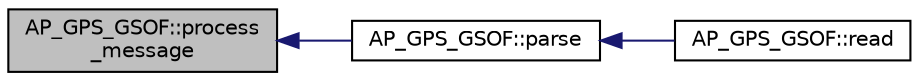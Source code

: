 digraph "AP_GPS_GSOF::process_message"
{
 // INTERACTIVE_SVG=YES
  edge [fontname="Helvetica",fontsize="10",labelfontname="Helvetica",labelfontsize="10"];
  node [fontname="Helvetica",fontsize="10",shape=record];
  rankdir="LR";
  Node1 [label="AP_GPS_GSOF::process\l_message",height=0.2,width=0.4,color="black", fillcolor="grey75", style="filled", fontcolor="black"];
  Node1 -> Node2 [dir="back",color="midnightblue",fontsize="10",style="solid",fontname="Helvetica"];
  Node2 [label="AP_GPS_GSOF::parse",height=0.2,width=0.4,color="black", fillcolor="white", style="filled",URL="$classAP__GPS__GSOF.html#a5569b7d85fc49be854e994599f00fa03"];
  Node2 -> Node3 [dir="back",color="midnightblue",fontsize="10",style="solid",fontname="Helvetica"];
  Node3 [label="AP_GPS_GSOF::read",height=0.2,width=0.4,color="black", fillcolor="white", style="filled",URL="$classAP__GPS__GSOF.html#a05f0d6c9ab14dda532ecdb6882029284"];
}
